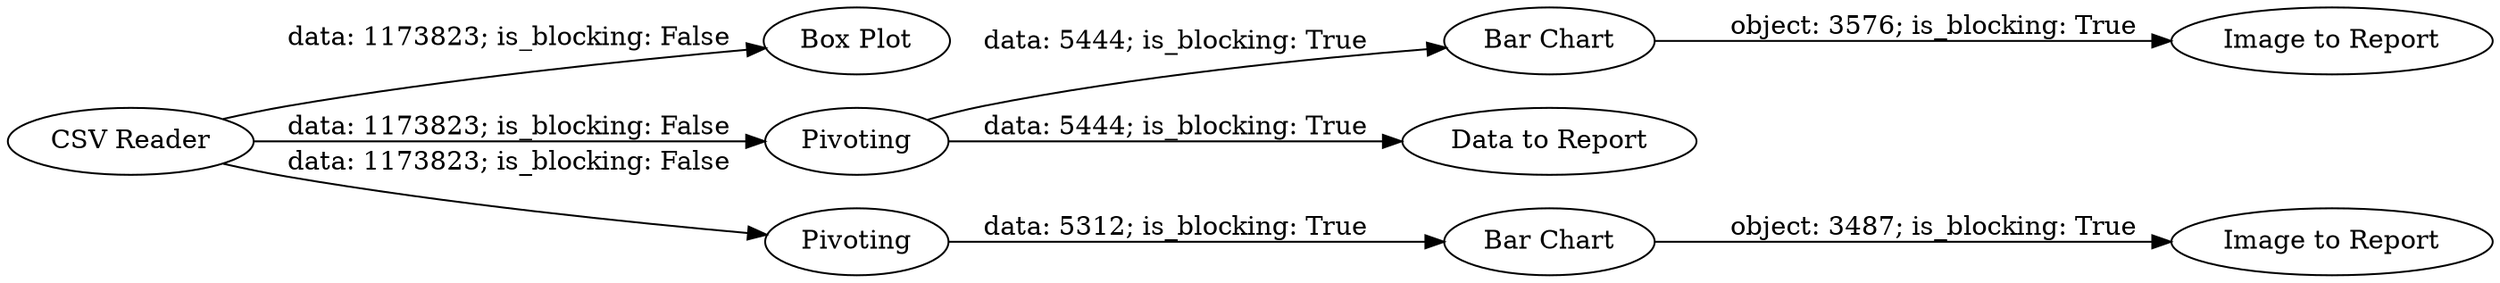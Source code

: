 digraph {
	"-3332695560204210747_23" [label="Box Plot"]
	"-3332695560204210747_19" [label=Pivoting]
	"-3332695560204210747_21" [label="Image to Report"]
	"-3332695560204210747_1" [label="CSV Reader"]
	"-3332695560204210747_18" [label="Bar Chart"]
	"-3332695560204210747_22" [label="Data to Report"]
	"-3332695560204210747_15" [label="Bar Chart"]
	"-3332695560204210747_20" [label="Image to Report"]
	"-3332695560204210747_17" [label=Pivoting]
	"-3332695560204210747_19" -> "-3332695560204210747_18" [label="data: 5444; is_blocking: True"]
	"-3332695560204210747_17" -> "-3332695560204210747_15" [label="data: 5312; is_blocking: True"]
	"-3332695560204210747_1" -> "-3332695560204210747_19" [label="data: 1173823; is_blocking: False"]
	"-3332695560204210747_15" -> "-3332695560204210747_20" [label="object: 3487; is_blocking: True"]
	"-3332695560204210747_18" -> "-3332695560204210747_21" [label="object: 3576; is_blocking: True"]
	"-3332695560204210747_1" -> "-3332695560204210747_23" [label="data: 1173823; is_blocking: False"]
	"-3332695560204210747_19" -> "-3332695560204210747_22" [label="data: 5444; is_blocking: True"]
	"-3332695560204210747_1" -> "-3332695560204210747_17" [label="data: 1173823; is_blocking: False"]
	rankdir=LR
}
